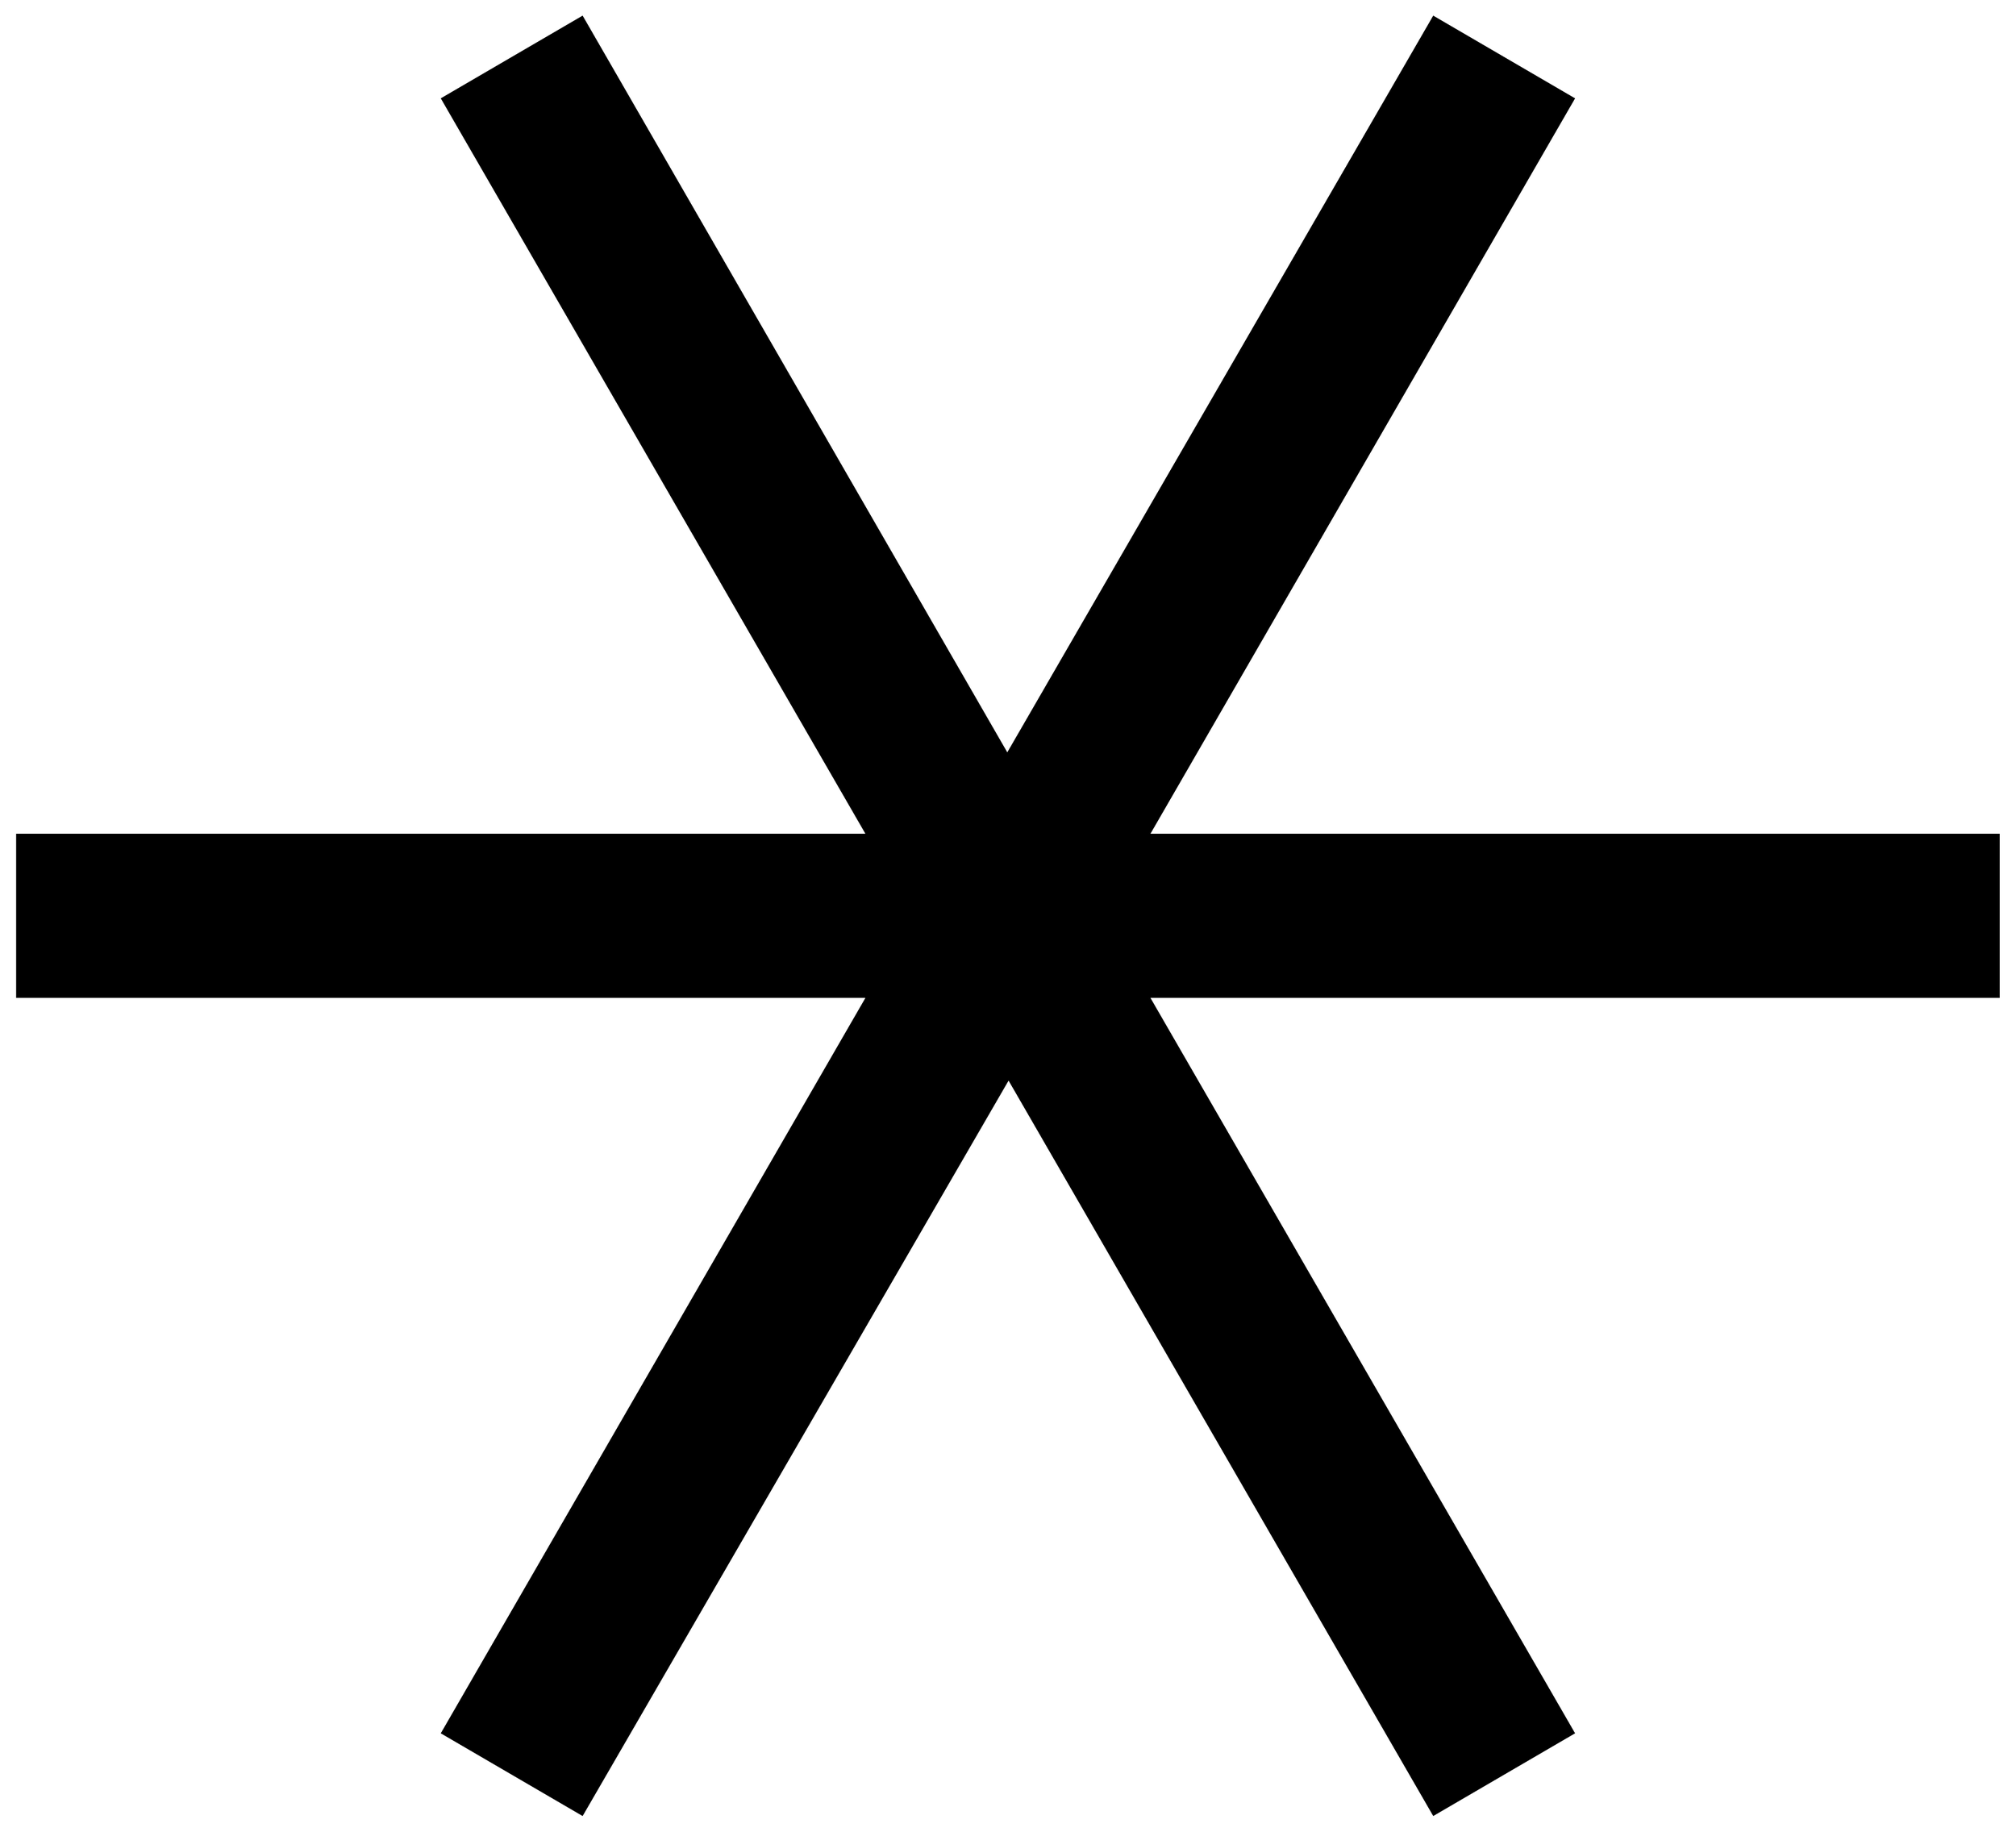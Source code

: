 


\begin{tikzpicture}[y=0.80pt, x=0.80pt, yscale=-1.0, xscale=1.0, inner sep=0pt, outer sep=0pt]
\begin{scope}[shift={(100.0,1684.0)},nonzero rule]
  \path[draw=.,fill=.,line width=1.600pt] (1623.0,-498.0) --
    (965.0,-498.0) -- (1294.0,72.0) -- (1186.0,135.0) --
    (857.0,-435.0) -- (527.0,135.0) -- (419.0,72.0) --
    (748.0,-498.0) -- (90.0,-498.0) -- (90.0,-623.0) --
    (748.0,-623.0) -- (419.0,-1193.0) -- (527.0,-1256.0) --
    (856.0,-685.0) -- (1186.0,-1256.0) -- (1294.0,-1193.0) --
    (965.0,-623.0) -- (1623.0,-623.0) -- (1623.0,-498.0) --
    cycle;
\end{scope}

\end{tikzpicture}

